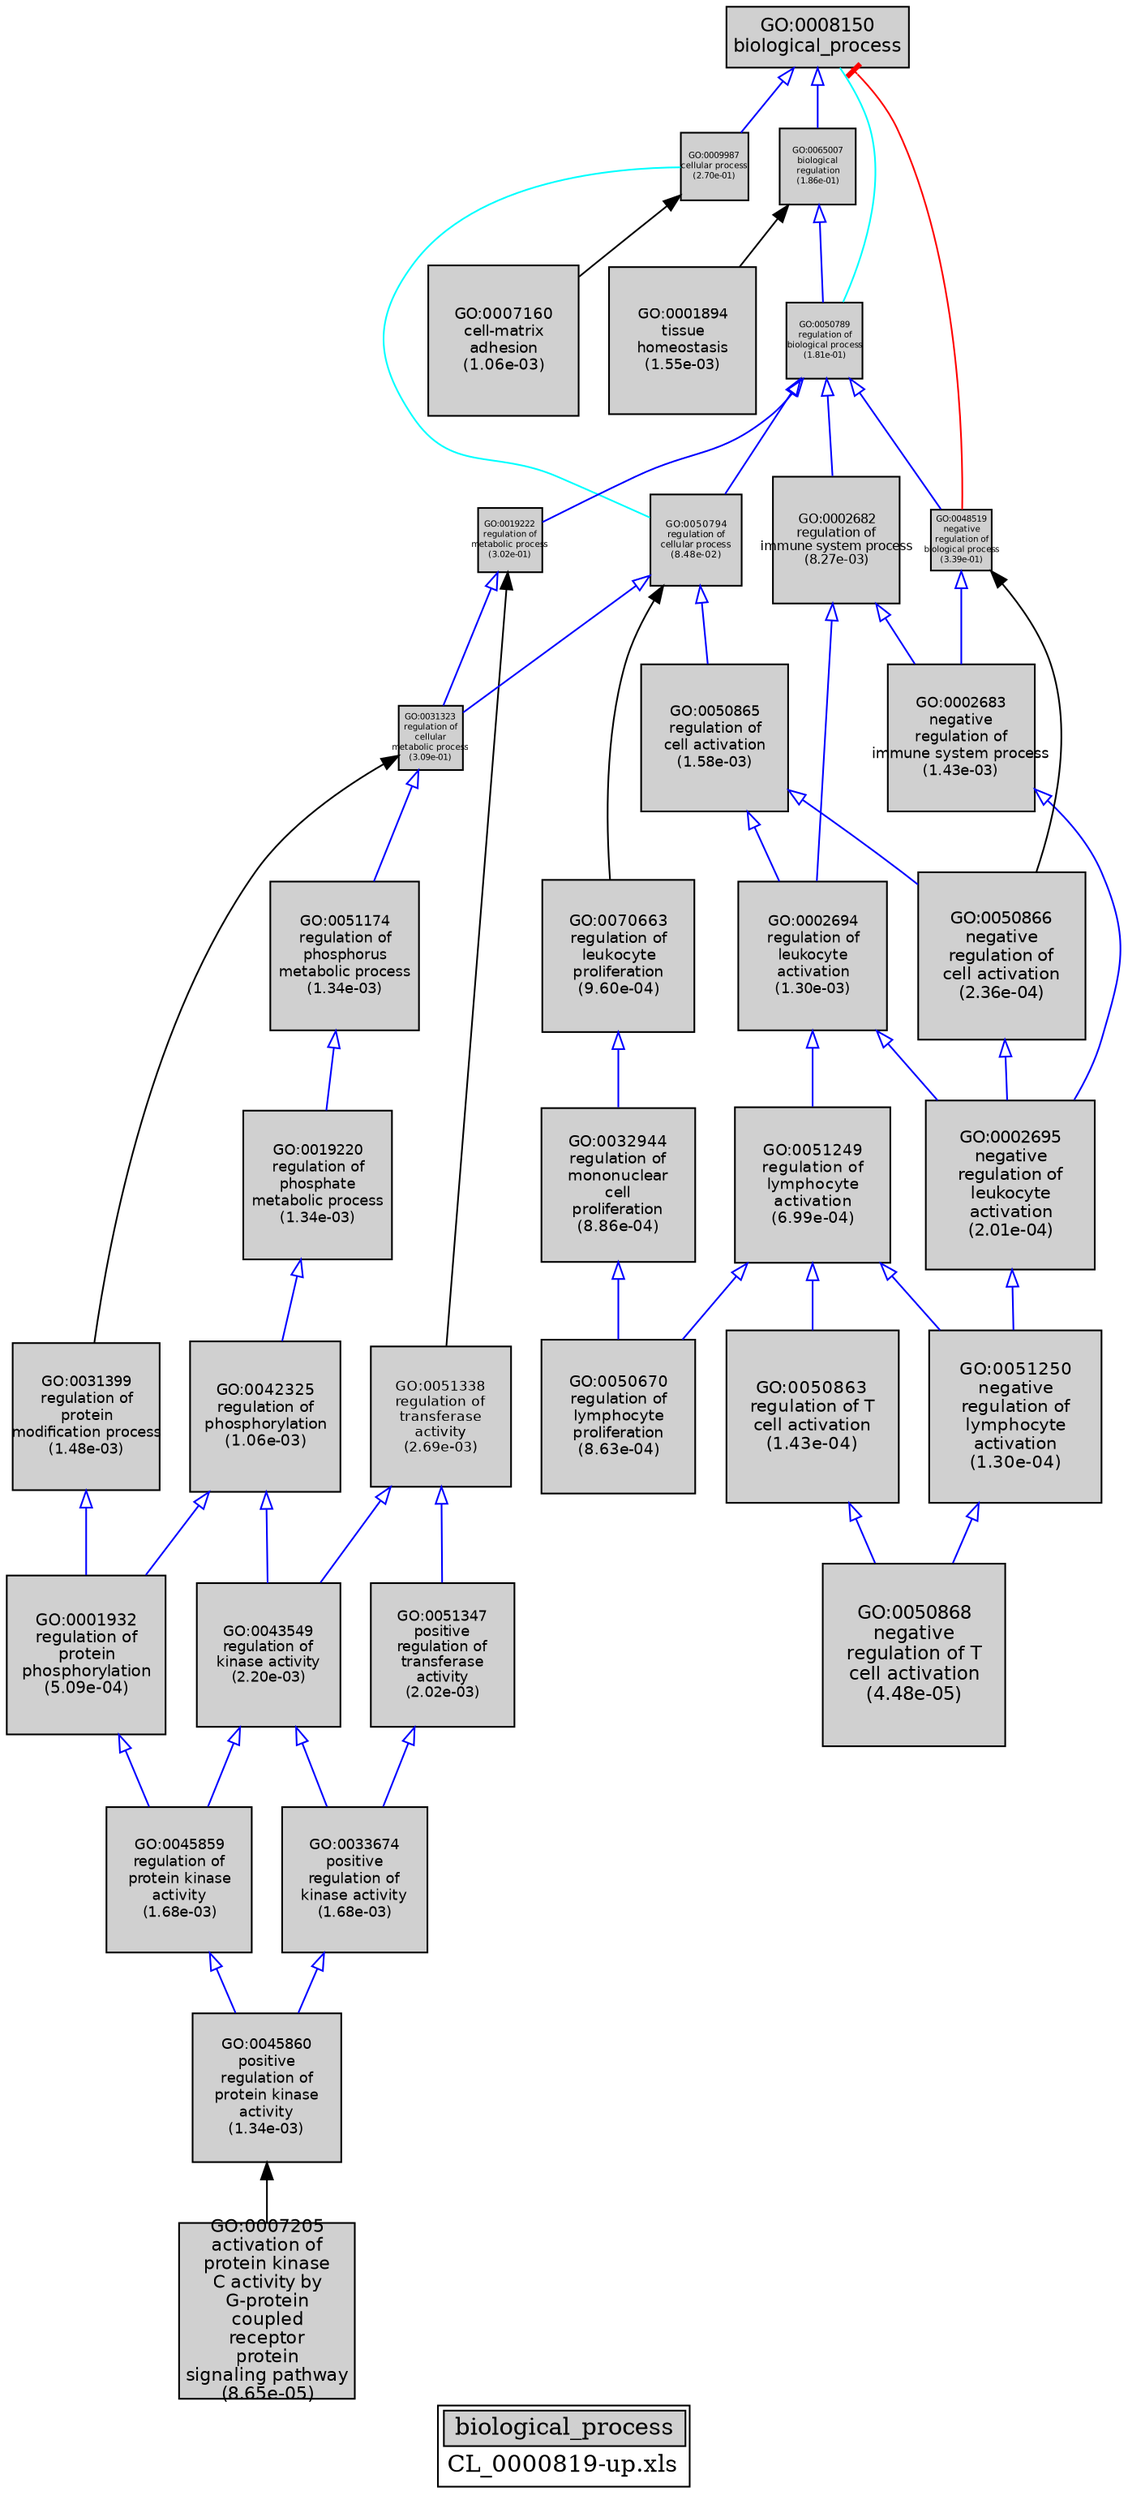digraph "biological_process" {
graph [ bgcolor = "#FFFFFF", label = <<TABLE COLOR="black" BGCOLOR="white"><TR><TD COLSPAN="2" BGCOLOR="#D0D0D0"><FONT COLOR="black">biological_process</FONT></TD></TR><TR><TD BORDER="0">CL_0000819-up.xls</TD></TR></TABLE>> ];
node [ fontname = "Helvetica" ];

subgraph "nodes" {

node [ style = "filled", fixedsize = "true", width = 1, shape = "box", fontsize = 9, fillcolor = "#D0D0D0", fontcolor = "black", color = "black" ];

"GO:0045860" [ URL = "#GO:0045860", label = <<TABLE BORDER="0"><TR><TD>GO:0045860<BR/>positive<BR/>regulation of<BR/>protein kinase<BR/>activity<BR/>(1.34e-03)</TD></TR></TABLE>>, width = 1.22059547595, shape = "box", fontsize = 8.78828742687, height = 1.22059547595 ];
"GO:0051338" [ URL = "#GO:0051338", label = <<TABLE BORDER="0"><TR><TD>GO:0051338<BR/>regulation of<BR/>transferase<BR/>activity<BR/>(2.69e-03)</TD></TR></TABLE>>, width = 1.1549166799, shape = "box", fontsize = 8.31540009525, height = 1.1549166799 ];
"GO:0042325" [ URL = "#GO:0042325", label = <<TABLE BORDER="0"><TR><TD>GO:0042325<BR/>regulation of<BR/>phosphorylation<BR/>(1.06e-03)</TD></TR></TABLE>>, width = 1.24209478332, shape = "box", fontsize = 8.94308243989, height = 1.24209478332 ];
"GO:0043549" [ URL = "#GO:0043549", label = <<TABLE BORDER="0"><TR><TD>GO:0043549<BR/>regulation of<BR/>kinase activity<BR/>(2.20e-03)</TD></TR></TABLE>>, width = 1.17424944189, shape = "box", fontsize = 8.45459598163, height = 1.17424944189 ];
"GO:0002682" [ URL = "#GO:0002682", label = <<TABLE BORDER="0"><TR><TD>GO:0002682<BR/>regulation of<BR/>immune system process<BR/>(8.27e-03)</TD></TR></TABLE>>, width = 1.04054650208, shape = "box", fontsize = 7.49193481494, height = 1.04054650208 ];
"GO:0051347" [ URL = "#GO:0051347", label = <<TABLE BORDER="0"><TR><TD>GO:0051347<BR/>positive<BR/>regulation of<BR/>transferase<BR/>activity<BR/>(2.02e-03)</TD></TR></TABLE>>, width = 1.18243143878, shape = "box", fontsize = 8.51350635918, height = 1.18243143878 ];
"GO:0002683" [ URL = "#GO:0002683", label = <<TABLE BORDER="0"><TR><TD>GO:0002683<BR/>negative<BR/>regulation of<BR/>immune system process<BR/>(1.43e-03)</TD></TR></TABLE>>, width = 1.21491145022, shape = "box", fontsize = 8.74736244161, height = 1.21491145022 ];
"GO:0050866" [ URL = "#GO:0050866", label = <<TABLE BORDER="0"><TR><TD>GO:0050866<BR/>negative<BR/>regulation of<BR/>cell activation<BR/>(2.36e-04)</TD></TR></TABLE>>, width = 1.37055673484, shape = "box", fontsize = 9.86800849085, height = 1.37055673484 ];
"GO:0019220" [ URL = "#GO:0019220", label = <<TABLE BORDER="0"><TR><TD>GO:0019220<BR/>regulation of<BR/>phosphate<BR/>metabolic process<BR/>(1.34e-03)</TD></TR></TABLE>>, width = 1.2202486678, shape = "box", fontsize = 8.78579040817, height = 1.2202486678 ];
"GO:0002694" [ URL = "#GO:0002694", label = <<TABLE BORDER="0"><TR><TD>GO:0002694<BR/>regulation of<BR/>leukocyte<BR/>activation<BR/>(1.30e-03)</TD></TR></TABLE>>, width = 1.22365501487, shape = "box", fontsize = 8.81031610707, height = 1.22365501487 ];
"GO:0031399" [ URL = "#GO:0031399", label = <<TABLE BORDER="0"><TR><TD>GO:0031399<BR/>regulation of<BR/>protein<BR/>modification process<BR/>(1.48e-03)</TD></TR></TABLE>>, width = 1.21119571746, shape = "box", fontsize = 8.72060916573, height = 1.21119571746 ];
"GO:0031323" [ URL = "#GO:0031323", label = <<TABLE BORDER="0"><TR><TD>GO:0031323<BR/>regulation of<BR/>cellular<BR/>metabolic process<BR/>(3.09e-01)</TD></TR></TABLE>>, width = 0.522037151654, shape = "box", fontsize = 5.0, height = 0.522037151654 ];
"GO:0033674" [ URL = "#GO:0033674", label = <<TABLE BORDER="0"><TR><TD>GO:0033674<BR/>positive<BR/>regulation of<BR/>kinase activity<BR/>(1.68e-03)</TD></TR></TABLE>>, width = 1.19968719513, shape = "box", fontsize = 8.63774780492, height = 1.19968719513 ];
"GO:0008150" [ URL = "#GO:0008150", label = <<TABLE BORDER="0"><TR><TD>GO:0008150<BR/>biological_process</TD></TR></TABLE>>, width = 1.5, shape = "box", fontsize = 10.8 ];
"GO:0050863" [ URL = "#GO:0050863", label = <<TABLE BORDER="0"><TR><TD>GO:0050863<BR/>regulation of T<BR/>cell activation<BR/>(1.43e-04)</TD></TR></TABLE>>, width = 1.4106916914, shape = "box", fontsize = 10.1569801781, height = 1.4106916914 ];
"GO:0032944" [ URL = "#GO:0032944", label = <<TABLE BORDER="0"><TR><TD>GO:0032944<BR/>regulation of<BR/>mononuclear<BR/>cell<BR/>proliferation<BR/>(8.86e-04)</TD></TR></TABLE>>, width = 1.2578778283, shape = "box", fontsize = 9.05672036375, height = 1.2578778283 ];
"GO:0070663" [ URL = "#GO:0070663", label = <<TABLE BORDER="0"><TR><TD>GO:0070663<BR/>regulation of<BR/>leukocyte<BR/>proliferation<BR/>(9.60e-04)</TD></TR></TABLE>>, width = 1.25078173728, shape = "box", fontsize = 9.00562850845, height = 1.25078173728 ];
"GO:0009987" [ URL = "#GO:0009987", label = <<TABLE BORDER="0"><TR><TD>GO:0009987<BR/>cellular process<BR/>(2.70e-01)</TD></TR></TABLE>>, width = 0.55062209523, shape = "box", fontsize = 5.0, height = 0.55062209523 ];
"GO:0001894" [ URL = "#GO:0001894", label = <<TABLE BORDER="0"><TR><TD>GO:0001894<BR/>tissue<BR/>homeostasis<BR/>(1.55e-03)</TD></TR></TABLE>>, width = 1.2072313544, shape = "box", fontsize = 8.6920657517, height = 1.2072313544 ];
"GO:0001932" [ URL = "#GO:0001932", label = <<TABLE BORDER="0"><TR><TD>GO:0001932<BR/>regulation of<BR/>protein<BR/>phosphorylation<BR/>(5.09e-04)</TD></TR></TABLE>>, width = 1.30621627897, shape = "box", fontsize = 9.40475720861, height = 1.30621627897 ];
"GO:0007205" [ URL = "#GO:0007205", label = <<TABLE BORDER="0"><TR><TD>GO:0007205<BR/>activation of<BR/>protein kinase<BR/>C activity by<BR/>G-protein<BR/>coupled<BR/>receptor<BR/>protein<BR/>signaling pathway<BR/>(8.65e-05)</TD></TR></TABLE>>, width = 1.45012929631, shape = "box", fontsize = 10.4409309335, height = 1.45012929631 ];
"GO:0050670" [ URL = "#GO:0050670", label = <<TABLE BORDER="0"><TR><TD>GO:0050670<BR/>regulation of<BR/>lymphocyte<BR/>proliferation<BR/>(8.63e-04)</TD></TR></TABLE>>, width = 1.26027149813, shape = "box", fontsize = 9.07395478656, height = 1.26027149813 ];
"GO:0048519" [ URL = "#GO:0048519", label = <<TABLE BORDER="0"><TR><TD>GO:0048519<BR/>negative<BR/>regulation of<BR/>biological process<BR/>(3.39e-01)</TD></TR></TABLE>>, width = 0.501924738428, shape = "box", fontsize = 5.0, height = 0.501924738428 ];
"GO:0050865" [ URL = "#GO:0050865", label = <<TABLE BORDER="0"><TR><TD>GO:0050865<BR/>regulation of<BR/>cell activation<BR/>(1.58e-03)</TD></TR></TABLE>>, width = 1.20557262785, shape = "box", fontsize = 8.68012292051, height = 1.20557262785 ];
"GO:0019222" [ URL = "#GO:0019222", label = <<TABLE BORDER="0"><TR><TD>GO:0019222<BR/>regulation of<BR/>metabolic process<BR/>(3.02e-01)</TD></TR></TABLE>>, width = 0.527403678486, shape = "box", fontsize = 5.0, height = 0.527403678486 ];
"GO:0051249" [ URL = "#GO:0051249", label = <<TABLE BORDER="0"><TR><TD>GO:0051249<BR/>regulation of<BR/>lymphocyte<BR/>activation<BR/>(6.99e-04)</TD></TR></TABLE>>, width = 1.27880008614, shape = "box", fontsize = 9.20736062024, height = 1.27880008614 ];
"GO:0051250" [ URL = "#GO:0051250", label = <<TABLE BORDER="0"><TR><TD>GO:0051250<BR/>negative<BR/>regulation of<BR/>lymphocyte<BR/>activation<BR/>(1.30e-04)</TD></TR></TABLE>>, width = 1.41831883755, shape = "box", fontsize = 10.2118956304, height = 1.41831883755 ];
"GO:0002695" [ URL = "#GO:0002695", label = <<TABLE BORDER="0"><TR><TD>GO:0002695<BR/>negative<BR/>regulation of<BR/>leukocyte<BR/>activation<BR/>(2.01e-04)</TD></TR></TABLE>>, width = 1.38357903891, shape = "box", fontsize = 9.96176908012, height = 1.38357903891 ];
"GO:0045859" [ URL = "#GO:0045859", label = <<TABLE BORDER="0"><TR><TD>GO:0045859<BR/>regulation of<BR/>protein kinase<BR/>activity<BR/>(1.68e-03)</TD></TR></TABLE>>, width = 1.19990185948, shape = "box", fontsize = 8.63929338827, height = 1.19990185948 ];
"GO:0051174" [ URL = "#GO:0051174", label = <<TABLE BORDER="0"><TR><TD>GO:0051174<BR/>regulation of<BR/>phosphorus<BR/>metabolic process<BR/>(1.34e-03)</TD></TR></TABLE>>, width = 1.2202486678, shape = "box", fontsize = 8.78579040817, height = 1.2202486678 ];
"GO:0007160" [ URL = "#GO:0007160", label = <<TABLE BORDER="0"><TR><TD>GO:0007160<BR/>cell-matrix<BR/>adhesion<BR/>(1.06e-03)</TD></TR></TABLE>>, width = 1.24151842421, shape = "box", fontsize = 8.93893265432, height = 1.24151842421 ];
"GO:0050789" [ URL = "#GO:0050789", label = <<TABLE BORDER="0"><TR><TD>GO:0050789<BR/>regulation of<BR/>biological process<BR/>(1.81e-01)</TD></TR></TABLE>>, width = 0.626013389312, shape = "box", fontsize = 5.0, height = 0.626013389312 ];
"GO:0050794" [ URL = "#GO:0050794", label = <<TABLE BORDER="0"><TR><TD>GO:0050794<BR/>regulation of<BR/>cellular process<BR/>(8.48e-02)</TD></TR></TABLE>>, width = 0.749590985592, shape = "box", fontsize = 5.39705509626, height = 0.749590985592 ];
"GO:0050868" [ URL = "#GO:0050868", label = <<TABLE BORDER="0"><TR><TD>GO:0050868<BR/>negative<BR/>regulation of T<BR/>cell activation<BR/>(4.48e-05)</TD></TR></TABLE>>, width = 1.5, shape = "box", fontsize = 10.8, height = 1.5 ];
"GO:0065007" [ URL = "#GO:0065007", label = <<TABLE BORDER="0"><TR><TD>GO:0065007<BR/>biological<BR/>regulation<BR/>(1.86e-01)</TD></TR></TABLE>>, width = 0.62167974023, shape = "box", fontsize = 5.0, height = 0.62167974023 ];
}
subgraph "edges" {


edge [ dir = "back", weight = 1 ];
subgraph "regulates" {


edge [ color = "cyan", arrowtail = "none" ];
subgraph "positive" {


edge [ color = "green", arrowtail = "vee" ];
}
subgraph "negative" {


edge [ color = "red", arrowtail = "tee" ];
"GO:0008150" -> "GO:0048519";
}
"GO:0009987" -> "GO:0050794";
"GO:0008150" -> "GO:0050789";
}
subgraph "part_of" {


edge [ color = "purple", arrowtail = "diamond", weight = 2.5 ];
}
subgraph "is_a" {


edge [ color = "blue", arrowtail = "empty", weight = 5.0 ];
"GO:0031323" -> "GO:0051174";
"GO:0051249" -> "GO:0050670";
"GO:0002694" -> "GO:0051249";
"GO:0051249" -> "GO:0051250";
"GO:0042325" -> "GO:0043549";
"GO:0051338" -> "GO:0043549";
"GO:0042325" -> "GO:0001932";
"GO:0050863" -> "GO:0050868";
"GO:0033674" -> "GO:0045860";
"GO:0051250" -> "GO:0050868";
"GO:0050794" -> "GO:0050865";
"GO:0019222" -> "GO:0031323";
"GO:0065007" -> "GO:0050789";
"GO:0051249" -> "GO:0050863";
"GO:0008150" -> "GO:0065007";
"GO:0002682" -> "GO:0002694";
"GO:0001932" -> "GO:0045859";
"GO:0050789" -> "GO:0019222";
"GO:0043549" -> "GO:0045859";
"GO:0050789" -> "GO:0002682";
"GO:0031399" -> "GO:0001932";
"GO:0019220" -> "GO:0042325";
"GO:0050865" -> "GO:0050866";
"GO:0048519" -> "GO:0002683";
"GO:0002695" -> "GO:0051250";
"GO:0050866" -> "GO:0002695";
"GO:0050865" -> "GO:0002694";
"GO:0002694" -> "GO:0002695";
"GO:0051338" -> "GO:0051347";
"GO:0043549" -> "GO:0033674";
"GO:0002682" -> "GO:0002683";
"GO:0008150" -> "GO:0009987";
"GO:0070663" -> "GO:0032944";
"GO:0032944" -> "GO:0050670";
"GO:0002683" -> "GO:0002695";
"GO:0050789" -> "GO:0048519";
"GO:0051174" -> "GO:0019220";
"GO:0050789" -> "GO:0050794";
"GO:0050794" -> "GO:0031323";
"GO:0045859" -> "GO:0045860";
"GO:0051347" -> "GO:0033674";
}
"GO:0065007" -> "GO:0001894";
"GO:0045860" -> "GO:0007205";
"GO:0019222" -> "GO:0051338";
"GO:0009987" -> "GO:0007160";
"GO:0050794" -> "GO:0070663";
"GO:0031323" -> "GO:0031399";
"GO:0048519" -> "GO:0050866";
}
}
